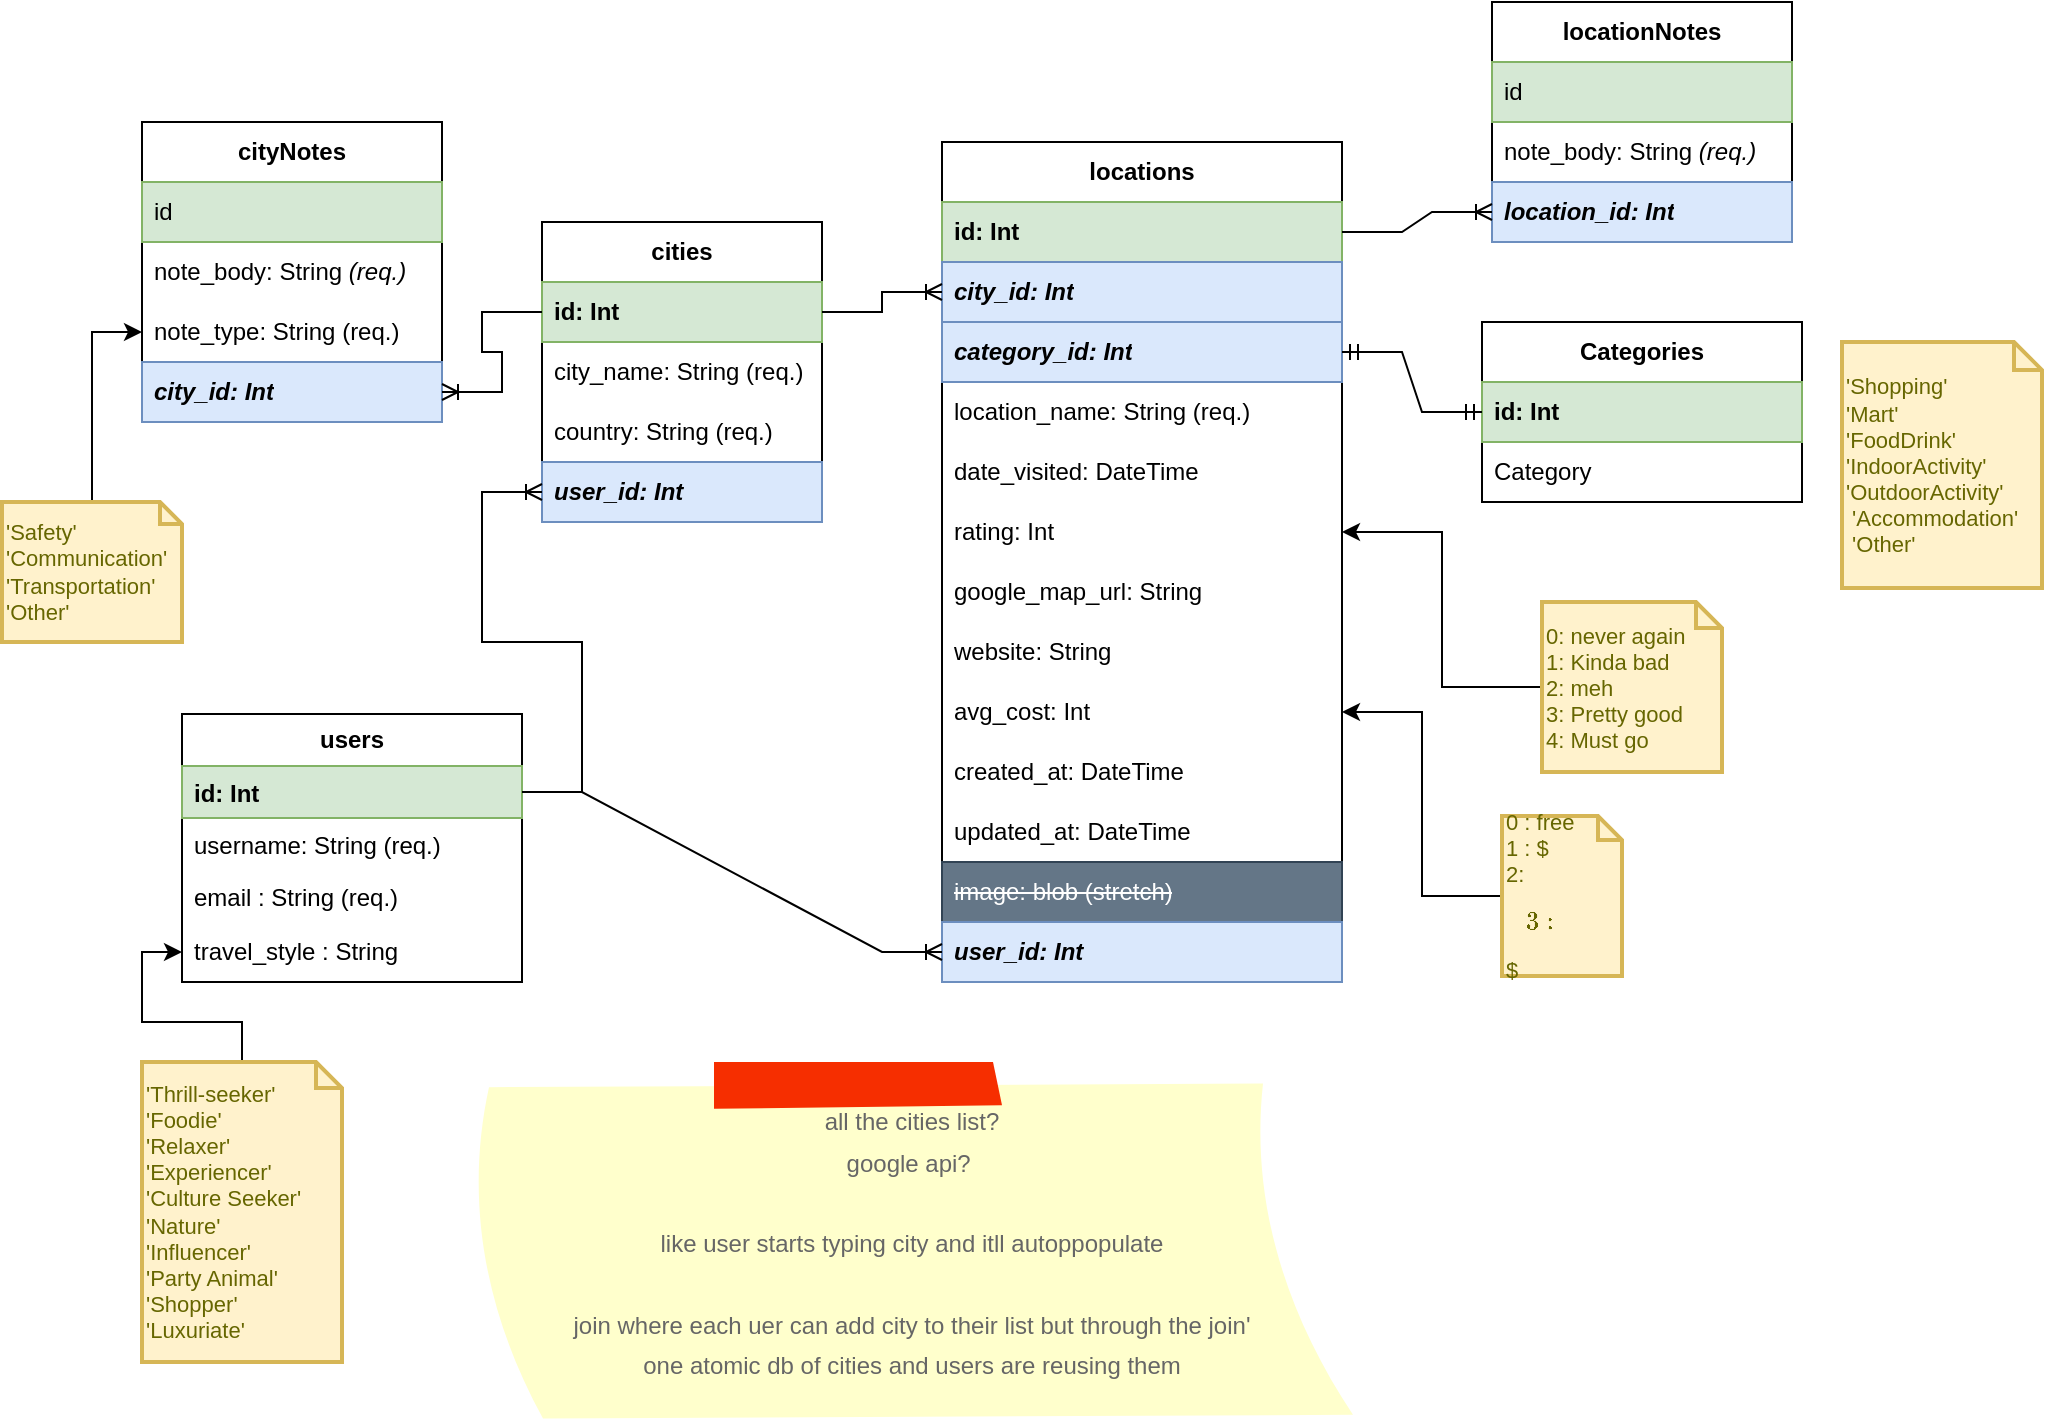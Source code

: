 <mxfile version="21.3.2" type="github">
  <diagram name="Page-1" id="9f1u4CmiPcvuR05C5_vr">
    <mxGraphModel dx="1050" dy="1649" grid="1" gridSize="10" guides="1" tooltips="1" connect="1" arrows="1" fold="1" page="1" pageScale="1" pageWidth="850" pageHeight="1100" math="0" shadow="0">
      <root>
        <mxCell id="0" />
        <mxCell id="1" parent="0" />
        <mxCell id="tmhsU0cNKf1Jm-0iEY6D-2" value="cities" style="swimlane;fontStyle=1;childLayout=stackLayout;horizontal=1;startSize=30;horizontalStack=0;resizeParent=1;resizeParentMax=0;resizeLast=0;collapsible=1;marginBottom=0;whiteSpace=wrap;html=1;labelBackgroundColor=none;swimlaneFillColor=default;" parent="1" vertex="1">
          <mxGeometry x="380" y="80" width="140" height="150" as="geometry" />
        </mxCell>
        <mxCell id="tmhsU0cNKf1Jm-0iEY6D-3" value="id: Int" style="text;strokeColor=#82b366;fillColor=#d5e8d4;align=left;verticalAlign=middle;spacingLeft=4;spacingRight=4;overflow=hidden;points=[[0,0.5],[1,0.5]];portConstraint=eastwest;rotatable=0;whiteSpace=wrap;html=1;fontStyle=1" parent="tmhsU0cNKf1Jm-0iEY6D-2" vertex="1">
          <mxGeometry y="30" width="140" height="30" as="geometry" />
        </mxCell>
        <mxCell id="tmhsU0cNKf1Jm-0iEY6D-4" value="city_name: String&amp;nbsp;(req.)" style="text;strokeColor=none;fillColor=none;align=left;verticalAlign=middle;spacingLeft=4;spacingRight=4;overflow=hidden;points=[[0,0.5],[1,0.5]];portConstraint=eastwest;rotatable=0;whiteSpace=wrap;html=1;" parent="tmhsU0cNKf1Jm-0iEY6D-2" vertex="1">
          <mxGeometry y="60" width="140" height="30" as="geometry" />
        </mxCell>
        <mxCell id="tmhsU0cNKf1Jm-0iEY6D-5" value="country: String&amp;nbsp;(req.)" style="text;strokeColor=none;fillColor=none;align=left;verticalAlign=middle;spacingLeft=4;spacingRight=4;overflow=hidden;points=[[0,0.5],[1,0.5]];portConstraint=eastwest;rotatable=0;whiteSpace=wrap;html=1;" parent="tmhsU0cNKf1Jm-0iEY6D-2" vertex="1">
          <mxGeometry y="90" width="140" height="30" as="geometry" />
        </mxCell>
        <mxCell id="tmhsU0cNKf1Jm-0iEY6D-38" value="user_id: Int" style="text;strokeColor=#6c8ebf;fillColor=#dae8fc;align=left;verticalAlign=middle;spacingLeft=4;spacingRight=4;overflow=hidden;points=[[0,0.5],[1,0.5]];portConstraint=eastwest;rotatable=0;whiteSpace=wrap;html=1;fontStyle=3" parent="tmhsU0cNKf1Jm-0iEY6D-2" vertex="1">
          <mxGeometry y="120" width="140" height="30" as="geometry" />
        </mxCell>
        <mxCell id="tmhsU0cNKf1Jm-0iEY6D-6" value="locations" style="swimlane;fontStyle=1;childLayout=stackLayout;horizontal=1;startSize=30;horizontalStack=0;resizeParent=1;resizeParentMax=0;resizeLast=0;collapsible=1;marginBottom=0;whiteSpace=wrap;html=1;labelBorderColor=none;swimlaneFillColor=default;" parent="1" vertex="1">
          <mxGeometry x="580" y="40" width="200" height="420" as="geometry" />
        </mxCell>
        <mxCell id="tmhsU0cNKf1Jm-0iEY6D-7" value="id: Int" style="text;strokeColor=#82b366;fillColor=#d5e8d4;align=left;verticalAlign=middle;spacingLeft=4;spacingRight=4;overflow=hidden;points=[[0,0.5],[1,0.5]];portConstraint=eastwest;rotatable=0;whiteSpace=wrap;html=1;fontStyle=1" parent="tmhsU0cNKf1Jm-0iEY6D-6" vertex="1">
          <mxGeometry y="30" width="200" height="30" as="geometry" />
        </mxCell>
        <mxCell id="tmhsU0cNKf1Jm-0iEY6D-8" value="city_id: Int" style="text;strokeColor=#6c8ebf;fillColor=#dae8fc;align=left;verticalAlign=middle;spacingLeft=4;spacingRight=4;overflow=hidden;points=[[0,0.5],[1,0.5]];portConstraint=eastwest;rotatable=0;whiteSpace=wrap;html=1;fontStyle=3" parent="tmhsU0cNKf1Jm-0iEY6D-6" vertex="1">
          <mxGeometry y="60" width="200" height="30" as="geometry" />
        </mxCell>
        <mxCell id="tmhsU0cNKf1Jm-0iEY6D-9" value="category_id: Int" style="text;strokeColor=#6c8ebf;fillColor=#dae8fc;align=left;verticalAlign=middle;spacingLeft=4;spacingRight=4;overflow=hidden;points=[[0,0.5],[1,0.5]];portConstraint=eastwest;rotatable=0;whiteSpace=wrap;html=1;fontStyle=3" parent="tmhsU0cNKf1Jm-0iEY6D-6" vertex="1">
          <mxGeometry y="90" width="200" height="30" as="geometry" />
        </mxCell>
        <mxCell id="tmhsU0cNKf1Jm-0iEY6D-64" value="location_name: String (req.)" style="text;strokeColor=none;fillColor=none;align=left;verticalAlign=middle;spacingLeft=4;spacingRight=4;overflow=hidden;points=[[0,0.5],[1,0.5]];portConstraint=eastwest;rotatable=0;whiteSpace=wrap;html=1;" parent="tmhsU0cNKf1Jm-0iEY6D-6" vertex="1">
          <mxGeometry y="120" width="200" height="30" as="geometry" />
        </mxCell>
        <mxCell id="tmhsU0cNKf1Jm-0iEY6D-66" value="date_visited: DateTime" style="text;strokeColor=none;fillColor=none;align=left;verticalAlign=middle;spacingLeft=4;spacingRight=4;overflow=hidden;points=[[0,0.5],[1,0.5]];portConstraint=eastwest;rotatable=0;whiteSpace=wrap;html=1;" parent="tmhsU0cNKf1Jm-0iEY6D-6" vertex="1">
          <mxGeometry y="150" width="200" height="30" as="geometry" />
        </mxCell>
        <mxCell id="tmhsU0cNKf1Jm-0iEY6D-69" value="rating: Int" style="text;strokeColor=none;fillColor=none;align=left;verticalAlign=middle;spacingLeft=4;spacingRight=4;overflow=hidden;points=[[0,0.5],[1,0.5]];portConstraint=eastwest;rotatable=0;whiteSpace=wrap;html=1;" parent="tmhsU0cNKf1Jm-0iEY6D-6" vertex="1">
          <mxGeometry y="180" width="200" height="30" as="geometry" />
        </mxCell>
        <mxCell id="tmhsU0cNKf1Jm-0iEY6D-67" value="google_map_url: String" style="text;strokeColor=none;fillColor=none;align=left;verticalAlign=middle;spacingLeft=4;spacingRight=4;overflow=hidden;points=[[0,0.5],[1,0.5]];portConstraint=eastwest;rotatable=0;whiteSpace=wrap;html=1;" parent="tmhsU0cNKf1Jm-0iEY6D-6" vertex="1">
          <mxGeometry y="210" width="200" height="30" as="geometry" />
        </mxCell>
        <mxCell id="tmhsU0cNKf1Jm-0iEY6D-72" value="website: String" style="text;strokeColor=none;fillColor=none;align=left;verticalAlign=middle;spacingLeft=4;spacingRight=4;overflow=hidden;points=[[0,0.5],[1,0.5]];portConstraint=eastwest;rotatable=0;whiteSpace=wrap;html=1;" parent="tmhsU0cNKf1Jm-0iEY6D-6" vertex="1">
          <mxGeometry y="240" width="200" height="30" as="geometry" />
        </mxCell>
        <mxCell id="tmhsU0cNKf1Jm-0iEY6D-71" value="avg_cost: Int" style="text;strokeColor=none;fillColor=none;align=left;verticalAlign=middle;spacingLeft=4;spacingRight=4;overflow=hidden;points=[[0,0.5],[1,0.5]];portConstraint=eastwest;rotatable=0;whiteSpace=wrap;html=1;" parent="tmhsU0cNKf1Jm-0iEY6D-6" vertex="1">
          <mxGeometry y="270" width="200" height="30" as="geometry" />
        </mxCell>
        <mxCell id="tmhsU0cNKf1Jm-0iEY6D-65" value="created_at: DateTime" style="text;strokeColor=none;fillColor=none;align=left;verticalAlign=middle;spacingLeft=4;spacingRight=4;overflow=hidden;points=[[0,0.5],[1,0.5]];portConstraint=eastwest;rotatable=0;whiteSpace=wrap;html=1;" parent="tmhsU0cNKf1Jm-0iEY6D-6" vertex="1">
          <mxGeometry y="300" width="200" height="30" as="geometry" />
        </mxCell>
        <mxCell id="GL2dQqEOQ-wX3wtYYYb6-10" value="updated_at: DateTime" style="text;strokeColor=none;fillColor=none;align=left;verticalAlign=middle;spacingLeft=4;spacingRight=4;overflow=hidden;points=[[0,0.5],[1,0.5]];portConstraint=eastwest;rotatable=0;whiteSpace=wrap;html=1;" parent="tmhsU0cNKf1Jm-0iEY6D-6" vertex="1">
          <mxGeometry y="330" width="200" height="30" as="geometry" />
        </mxCell>
        <mxCell id="tmhsU0cNKf1Jm-0iEY6D-70" value="&lt;strike&gt;image: blob (stretch)&lt;/strike&gt;" style="text;strokeColor=#314354;fillColor=#647687;align=left;verticalAlign=middle;spacingLeft=4;spacingRight=4;overflow=hidden;points=[[0,0.5],[1,0.5]];portConstraint=eastwest;rotatable=0;whiteSpace=wrap;html=1;fontColor=#ffffff;" parent="tmhsU0cNKf1Jm-0iEY6D-6" vertex="1">
          <mxGeometry y="360" width="200" height="30" as="geometry" />
        </mxCell>
        <mxCell id="fyDcdhxG3ffzFQAN4zrM-6" value="user_id: Int" style="text;strokeColor=#6c8ebf;fillColor=#dae8fc;align=left;verticalAlign=middle;spacingLeft=4;spacingRight=4;overflow=hidden;points=[[0,0.5],[1,0.5]];portConstraint=eastwest;rotatable=0;whiteSpace=wrap;html=1;fontStyle=3" parent="tmhsU0cNKf1Jm-0iEY6D-6" vertex="1">
          <mxGeometry y="390" width="200" height="30" as="geometry" />
        </mxCell>
        <mxCell id="tmhsU0cNKf1Jm-0iEY6D-14" value="&lt;b&gt;Categories&lt;/b&gt;" style="swimlane;fontStyle=0;childLayout=stackLayout;horizontal=1;startSize=30;horizontalStack=0;resizeParent=1;resizeParentMax=0;resizeLast=0;collapsible=1;marginBottom=0;whiteSpace=wrap;html=1;swimlaneFillColor=default;" parent="1" vertex="1">
          <mxGeometry x="850" y="130" width="160" height="90" as="geometry" />
        </mxCell>
        <mxCell id="tmhsU0cNKf1Jm-0iEY6D-15" value="id: Int" style="text;strokeColor=#82b366;fillColor=#d5e8d4;align=left;verticalAlign=middle;spacingLeft=4;spacingRight=4;overflow=hidden;points=[[0,0.5],[1,0.5]];portConstraint=eastwest;rotatable=0;whiteSpace=wrap;html=1;fontStyle=1" parent="tmhsU0cNKf1Jm-0iEY6D-14" vertex="1">
          <mxGeometry y="30" width="160" height="30" as="geometry" />
        </mxCell>
        <mxCell id="tmhsU0cNKf1Jm-0iEY6D-16" value="Category" style="text;strokeColor=none;fillColor=none;align=left;verticalAlign=middle;spacingLeft=4;spacingRight=4;overflow=hidden;points=[[0,0.5],[1,0.5]];portConstraint=eastwest;rotatable=0;whiteSpace=wrap;html=1;" parent="tmhsU0cNKf1Jm-0iEY6D-14" vertex="1">
          <mxGeometry y="60" width="160" height="30" as="geometry" />
        </mxCell>
        <mxCell id="tmhsU0cNKf1Jm-0iEY6D-23" value="&lt;span style=&quot;background-color: rgb(255, 255, 255);&quot;&gt;users&lt;/span&gt;" style="swimlane;fontStyle=1;childLayout=stackLayout;horizontal=1;startSize=26;fillColor=default;horizontalStack=0;resizeParent=1;resizeParentMax=0;resizeLast=0;collapsible=1;marginBottom=0;whiteSpace=wrap;html=1;swimlaneFillColor=default;" parent="1" vertex="1">
          <mxGeometry x="200" y="326" width="170" height="134" as="geometry">
            <mxRectangle x="390" y="310" width="100" height="30" as="alternateBounds" />
          </mxGeometry>
        </mxCell>
        <mxCell id="tmhsU0cNKf1Jm-0iEY6D-31" value="&lt;span&gt;id&lt;/span&gt;: Int" style="text;strokeColor=#82b366;fillColor=#d5e8d4;align=left;verticalAlign=top;spacingLeft=4;spacingRight=4;overflow=hidden;rotatable=0;points=[[0,0.5],[1,0.5]];portConstraint=eastwest;whiteSpace=wrap;html=1;fontStyle=1" parent="tmhsU0cNKf1Jm-0iEY6D-23" vertex="1">
          <mxGeometry y="26" width="170" height="26" as="geometry" />
        </mxCell>
        <mxCell id="tmhsU0cNKf1Jm-0iEY6D-28" value="username: String&amp;nbsp;(req.)" style="text;strokeColor=none;fillColor=none;align=left;verticalAlign=top;spacingLeft=4;spacingRight=4;overflow=hidden;rotatable=0;points=[[0,0.5],[1,0.5]];portConstraint=eastwest;whiteSpace=wrap;html=1;" parent="tmhsU0cNKf1Jm-0iEY6D-23" vertex="1">
          <mxGeometry y="52" width="170" height="26" as="geometry" />
        </mxCell>
        <mxCell id="tmhsU0cNKf1Jm-0iEY6D-24" value="email : String&amp;nbsp;(req.)" style="text;strokeColor=none;fillColor=none;align=left;verticalAlign=top;spacingLeft=4;spacingRight=4;overflow=hidden;rotatable=0;points=[[0,0.5],[1,0.5]];portConstraint=eastwest;whiteSpace=wrap;html=1;" parent="tmhsU0cNKf1Jm-0iEY6D-23" vertex="1">
          <mxGeometry y="78" width="170" height="26" as="geometry" />
        </mxCell>
        <mxCell id="tmhsU0cNKf1Jm-0iEY6D-13" value="travel_style : String" style="text;strokeColor=none;fillColor=none;align=left;verticalAlign=middle;spacingLeft=4;spacingRight=4;overflow=hidden;points=[[0,0.5],[1,0.5]];portConstraint=eastwest;rotatable=0;whiteSpace=wrap;html=1;" parent="tmhsU0cNKf1Jm-0iEY6D-23" vertex="1">
          <mxGeometry y="104" width="170" height="30" as="geometry" />
        </mxCell>
        <mxCell id="tmhsU0cNKf1Jm-0iEY6D-37" value="" style="edgeStyle=entityRelationEdgeStyle;fontSize=12;html=1;endArrow=ERoneToMany;rounded=0;" parent="1" source="tmhsU0cNKf1Jm-0iEY6D-3" target="tmhsU0cNKf1Jm-0iEY6D-8" edge="1">
          <mxGeometry width="100" height="100" relative="1" as="geometry">
            <mxPoint x="560" y="340" as="sourcePoint" />
            <mxPoint x="660" y="240" as="targetPoint" />
          </mxGeometry>
        </mxCell>
        <mxCell id="tmhsU0cNKf1Jm-0iEY6D-42" value="cityNotes" style="swimlane;fontStyle=1;childLayout=stackLayout;horizontal=1;startSize=30;horizontalStack=0;resizeParent=1;resizeParentMax=0;resizeLast=0;collapsible=1;marginBottom=0;whiteSpace=wrap;html=1;swimlaneFillColor=default;" parent="1" vertex="1">
          <mxGeometry x="180" y="30" width="150" height="150" as="geometry" />
        </mxCell>
        <mxCell id="tmhsU0cNKf1Jm-0iEY6D-46" value="id" style="text;strokeColor=#82b366;fillColor=#d5e8d4;align=left;verticalAlign=middle;spacingLeft=4;spacingRight=4;overflow=hidden;points=[[0,0.5],[1,0.5]];portConstraint=eastwest;rotatable=0;whiteSpace=wrap;html=1;" parent="tmhsU0cNKf1Jm-0iEY6D-42" vertex="1">
          <mxGeometry y="30" width="150" height="30" as="geometry" />
        </mxCell>
        <mxCell id="fyDcdhxG3ffzFQAN4zrM-4" value="&lt;span style=&quot;font-style: normal;&quot;&gt;note_body: String&lt;/span&gt;&amp;nbsp;(req.)" style="text;strokeColor=none;fillColor=none;align=left;verticalAlign=middle;spacingLeft=4;spacingRight=4;overflow=hidden;points=[[0,0.5],[1,0.5]];portConstraint=eastwest;rotatable=0;whiteSpace=wrap;html=1;fontStyle=2" parent="tmhsU0cNKf1Jm-0iEY6D-42" vertex="1">
          <mxGeometry y="60" width="150" height="30" as="geometry" />
        </mxCell>
        <mxCell id="fyDcdhxG3ffzFQAN4zrM-3" value="&lt;span style=&quot;&quot;&gt;note_type&lt;/span&gt;: String&amp;nbsp;(req.)" style="text;strokeColor=none;fillColor=none;align=left;verticalAlign=middle;spacingLeft=4;spacingRight=4;overflow=hidden;points=[[0,0.5],[1,0.5]];portConstraint=eastwest;rotatable=0;whiteSpace=wrap;html=1;fontStyle=0" parent="tmhsU0cNKf1Jm-0iEY6D-42" vertex="1">
          <mxGeometry y="90" width="150" height="30" as="geometry" />
        </mxCell>
        <mxCell id="tmhsU0cNKf1Jm-0iEY6D-60" value="city_id: Int" style="text;strokeColor=#6c8ebf;fillColor=#dae8fc;align=left;verticalAlign=middle;spacingLeft=4;spacingRight=4;overflow=hidden;points=[[0,0.5],[1,0.5]];portConstraint=eastwest;rotatable=0;whiteSpace=wrap;html=1;fontStyle=3" parent="tmhsU0cNKf1Jm-0iEY6D-42" vertex="1">
          <mxGeometry y="120" width="150" height="30" as="geometry" />
        </mxCell>
        <mxCell id="tmhsU0cNKf1Jm-0iEY6D-73" value="" style="edgeStyle=entityRelationEdgeStyle;fontSize=12;html=1;endArrow=ERmandOne;startArrow=ERmandOne;rounded=0;" parent="1" source="tmhsU0cNKf1Jm-0iEY6D-15" target="tmhsU0cNKf1Jm-0iEY6D-9" edge="1">
          <mxGeometry width="100" height="100" relative="1" as="geometry">
            <mxPoint x="230" y="580" as="sourcePoint" />
            <mxPoint x="330" y="480" as="targetPoint" />
          </mxGeometry>
        </mxCell>
        <mxCell id="mOykxdP0kXs1DwMzC95C-7" style="edgeStyle=orthogonalEdgeStyle;rounded=0;orthogonalLoop=1;jettySize=auto;html=1;exitX=0;exitY=0.5;exitDx=0;exitDy=0;exitPerimeter=0;" parent="1" source="mOykxdP0kXs1DwMzC95C-3" target="tmhsU0cNKf1Jm-0iEY6D-71" edge="1">
          <mxGeometry relative="1" as="geometry" />
        </mxCell>
        <mxCell id="mOykxdP0kXs1DwMzC95C-3" value="0 : free&lt;br&gt;1 : $&lt;br&gt;2: $$&lt;br&gt;3: $$$" style="shape=note;strokeWidth=2;fontSize=11;size=12;whiteSpace=wrap;html=1;fillColor=#fff2cc;strokeColor=#d6b656;fontColor=#666600;align=left;" parent="1" vertex="1">
          <mxGeometry x="860" y="377" width="60" height="80" as="geometry" />
        </mxCell>
        <mxCell id="mOykxdP0kXs1DwMzC95C-6" style="edgeStyle=orthogonalEdgeStyle;rounded=0;orthogonalLoop=1;jettySize=auto;html=1;exitX=0;exitY=0.5;exitDx=0;exitDy=0;exitPerimeter=0;" parent="1" source="mOykxdP0kXs1DwMzC95C-5" target="tmhsU0cNKf1Jm-0iEY6D-69" edge="1">
          <mxGeometry relative="1" as="geometry" />
        </mxCell>
        <mxCell id="mOykxdP0kXs1DwMzC95C-5" value="0: never again&lt;br&gt;1: Kinda bad&lt;br&gt;2: meh&lt;br&gt;3: Pretty good&lt;br&gt;4: Must go" style="shape=note;strokeWidth=2;fontSize=11;size=13;whiteSpace=wrap;html=1;fillColor=#fff2cc;strokeColor=#d6b656;fontColor=#666600;align=left;" parent="1" vertex="1">
          <mxGeometry x="880" y="270" width="90" height="85" as="geometry" />
        </mxCell>
        <mxCell id="fyDcdhxG3ffzFQAN4zrM-1" value="" style="edgeStyle=entityRelationEdgeStyle;fontSize=12;html=1;endArrow=ERoneToMany;rounded=0;exitX=1;exitY=0.5;exitDx=0;exitDy=0;" parent="1" source="tmhsU0cNKf1Jm-0iEY6D-31" target="tmhsU0cNKf1Jm-0iEY6D-38" edge="1">
          <mxGeometry width="100" height="100" relative="1" as="geometry">
            <mxPoint x="310" y="420" as="sourcePoint" />
            <mxPoint x="340" y="220" as="targetPoint" />
          </mxGeometry>
        </mxCell>
        <mxCell id="fyDcdhxG3ffzFQAN4zrM-2" value="&lt;font style=&quot;font-size: 12px;&quot;&gt;all the cities list?&lt;br&gt;google api?&amp;nbsp;&lt;br&gt;&lt;br&gt;like user starts typing city and itll autoppopulate&lt;br&gt;&lt;br&gt;join where each uer can add city to their list but through the join&#39;&lt;br&gt;one atomic db of cities and users are reusing them&lt;/font&gt;" style="strokeWidth=1;shadow=0;dashed=0;align=center;html=1;shape=mxgraph.mockup.text.stickyNote2;fontColor=#666666;mainText=;fontSize=17;whiteSpace=wrap;fillColor=#ffffcc;strokeColor=#F62E00;" parent="1" vertex="1">
          <mxGeometry x="340" y="500" width="450" height="180" as="geometry" />
        </mxCell>
        <mxCell id="fyDcdhxG3ffzFQAN4zrM-5" value="" style="edgeStyle=entityRelationEdgeStyle;fontSize=12;html=1;endArrow=ERoneToMany;rounded=0;" parent="1" source="tmhsU0cNKf1Jm-0iEY6D-31" target="fyDcdhxG3ffzFQAN4zrM-6" edge="1">
          <mxGeometry width="100" height="100" relative="1" as="geometry">
            <mxPoint x="300" y="425" as="sourcePoint" />
            <mxPoint x="540" y="110" as="targetPoint" />
          </mxGeometry>
        </mxCell>
        <mxCell id="fyDcdhxG3ffzFQAN4zrM-10" style="edgeStyle=orthogonalEdgeStyle;rounded=0;orthogonalLoop=1;jettySize=auto;html=1;" parent="1" source="fyDcdhxG3ffzFQAN4zrM-9" target="fyDcdhxG3ffzFQAN4zrM-3" edge="1">
          <mxGeometry relative="1" as="geometry" />
        </mxCell>
        <mxCell id="fyDcdhxG3ffzFQAN4zrM-9" value="&#39;Safety&#39;&lt;br&gt;&#39;Communication&#39;&lt;br&gt;&#39;Transportation&#39;&lt;br&gt;&lt;div style=&quot;&quot;&gt;&lt;span style=&quot;background-color: initial;&quot;&gt;&#39;Other&#39;&lt;/span&gt;&lt;/div&gt;" style="shape=note;strokeWidth=2;fontSize=11;size=11;whiteSpace=wrap;html=1;fillColor=#fff2cc;strokeColor=#d6b656;fontColor=#666600;align=left;" parent="1" vertex="1">
          <mxGeometry x="110" y="220" width="90" height="70" as="geometry" />
        </mxCell>
        <mxCell id="GL2dQqEOQ-wX3wtYYYb6-1" value="" style="edgeStyle=entityRelationEdgeStyle;fontSize=12;html=1;endArrow=ERoneToMany;rounded=0;" parent="1" source="tmhsU0cNKf1Jm-0iEY6D-3" target="tmhsU0cNKf1Jm-0iEY6D-60" edge="1">
          <mxGeometry width="100" height="100" relative="1" as="geometry">
            <mxPoint x="210" y="340" as="sourcePoint" />
            <mxPoint x="320" y="230" as="targetPoint" />
          </mxGeometry>
        </mxCell>
        <mxCell id="GL2dQqEOQ-wX3wtYYYb6-2" value="locationNotes" style="swimlane;fontStyle=1;childLayout=stackLayout;horizontal=1;startSize=30;horizontalStack=0;resizeParent=1;resizeParentMax=0;resizeLast=0;collapsible=1;marginBottom=0;whiteSpace=wrap;html=1;swimlaneFillColor=default;" parent="1" vertex="1">
          <mxGeometry x="855" y="-30" width="150" height="120" as="geometry" />
        </mxCell>
        <mxCell id="GL2dQqEOQ-wX3wtYYYb6-3" value="id" style="text;strokeColor=#82b366;fillColor=#d5e8d4;align=left;verticalAlign=middle;spacingLeft=4;spacingRight=4;overflow=hidden;points=[[0,0.5],[1,0.5]];portConstraint=eastwest;rotatable=0;whiteSpace=wrap;html=1;" parent="GL2dQqEOQ-wX3wtYYYb6-2" vertex="1">
          <mxGeometry y="30" width="150" height="30" as="geometry" />
        </mxCell>
        <mxCell id="GL2dQqEOQ-wX3wtYYYb6-4" value="&lt;span style=&quot;font-style: normal;&quot;&gt;note_body: String&lt;/span&gt;&amp;nbsp;(req.)" style="text;strokeColor=none;fillColor=none;align=left;verticalAlign=middle;spacingLeft=4;spacingRight=4;overflow=hidden;points=[[0,0.5],[1,0.5]];portConstraint=eastwest;rotatable=0;whiteSpace=wrap;html=1;fontStyle=2" parent="GL2dQqEOQ-wX3wtYYYb6-2" vertex="1">
          <mxGeometry y="60" width="150" height="30" as="geometry" />
        </mxCell>
        <mxCell id="GL2dQqEOQ-wX3wtYYYb6-6" value="location_id: Int" style="text;strokeColor=#6c8ebf;fillColor=#dae8fc;align=left;verticalAlign=middle;spacingLeft=4;spacingRight=4;overflow=hidden;points=[[0,0.5],[1,0.5]];portConstraint=eastwest;rotatable=0;whiteSpace=wrap;html=1;fontStyle=3" parent="GL2dQqEOQ-wX3wtYYYb6-2" vertex="1">
          <mxGeometry y="90" width="150" height="30" as="geometry" />
        </mxCell>
        <mxCell id="GL2dQqEOQ-wX3wtYYYb6-8" value="" style="edgeStyle=entityRelationEdgeStyle;fontSize=12;html=1;endArrow=ERoneToMany;rounded=0;" parent="1" source="tmhsU0cNKf1Jm-0iEY6D-7" target="GL2dQqEOQ-wX3wtYYYb6-6" edge="1">
          <mxGeometry width="100" height="100" relative="1" as="geometry">
            <mxPoint x="767" y="466" as="sourcePoint" />
            <mxPoint x="862" y="430" as="targetPoint" />
          </mxGeometry>
        </mxCell>
        <mxCell id="GL2dQqEOQ-wX3wtYYYb6-12" style="edgeStyle=orthogonalEdgeStyle;rounded=0;orthogonalLoop=1;jettySize=auto;html=1;" parent="1" source="GL2dQqEOQ-wX3wtYYYb6-11" target="tmhsU0cNKf1Jm-0iEY6D-13" edge="1">
          <mxGeometry relative="1" as="geometry" />
        </mxCell>
        <mxCell id="GL2dQqEOQ-wX3wtYYYb6-11" value="&lt;div&gt;&#39;Thrill-seeker&#39;&lt;/div&gt;&lt;div&gt;&#39;Foodie&#39;&lt;/div&gt;&lt;div&gt;&#39;Relaxer&#39;&lt;/div&gt;&lt;div&gt;&#39;Experiencer&#39;&lt;/div&gt;&lt;div&gt;&#39;Culture Seeker&#39;&lt;/div&gt;&lt;div&gt;&#39;Nature&#39;&lt;/div&gt;&lt;div&gt;&#39;Influencer&#39;&lt;/div&gt;&lt;div&gt;&#39;Party Animal&#39;&lt;/div&gt;&lt;div&gt;&#39;Shopper&#39;&lt;/div&gt;&lt;div&gt;&#39;Luxuriate&#39;&lt;/div&gt;" style="shape=note;strokeWidth=2;fontSize=11;size=13;whiteSpace=wrap;html=1;fillColor=#fff2cc;strokeColor=#d6b656;fontColor=#666600;align=left;" parent="1" vertex="1">
          <mxGeometry x="180" y="500" width="100" height="150" as="geometry" />
        </mxCell>
        <mxCell id="GL2dQqEOQ-wX3wtYYYb6-13" value="&#39;Shopping&#39;&lt;br&gt;&#39;Mart&#39;&lt;br&gt;&#39;FoodDrink&#39;&lt;br&gt;&#39;IndoorActivity&#39;&lt;br&gt;&#39;OutdoorActivity&#39;&lt;br&gt;&amp;nbsp;&#39;Accommodation&#39;&lt;br&gt;&amp;nbsp;&#39;Other&#39;" style="shape=note;strokeWidth=2;fontSize=11;size=14;whiteSpace=wrap;html=1;fillColor=#fff2cc;strokeColor=#d6b656;fontColor=#666600;align=left;" parent="1" vertex="1">
          <mxGeometry x="1030" y="140" width="100" height="123" as="geometry" />
        </mxCell>
      </root>
    </mxGraphModel>
  </diagram>
</mxfile>
